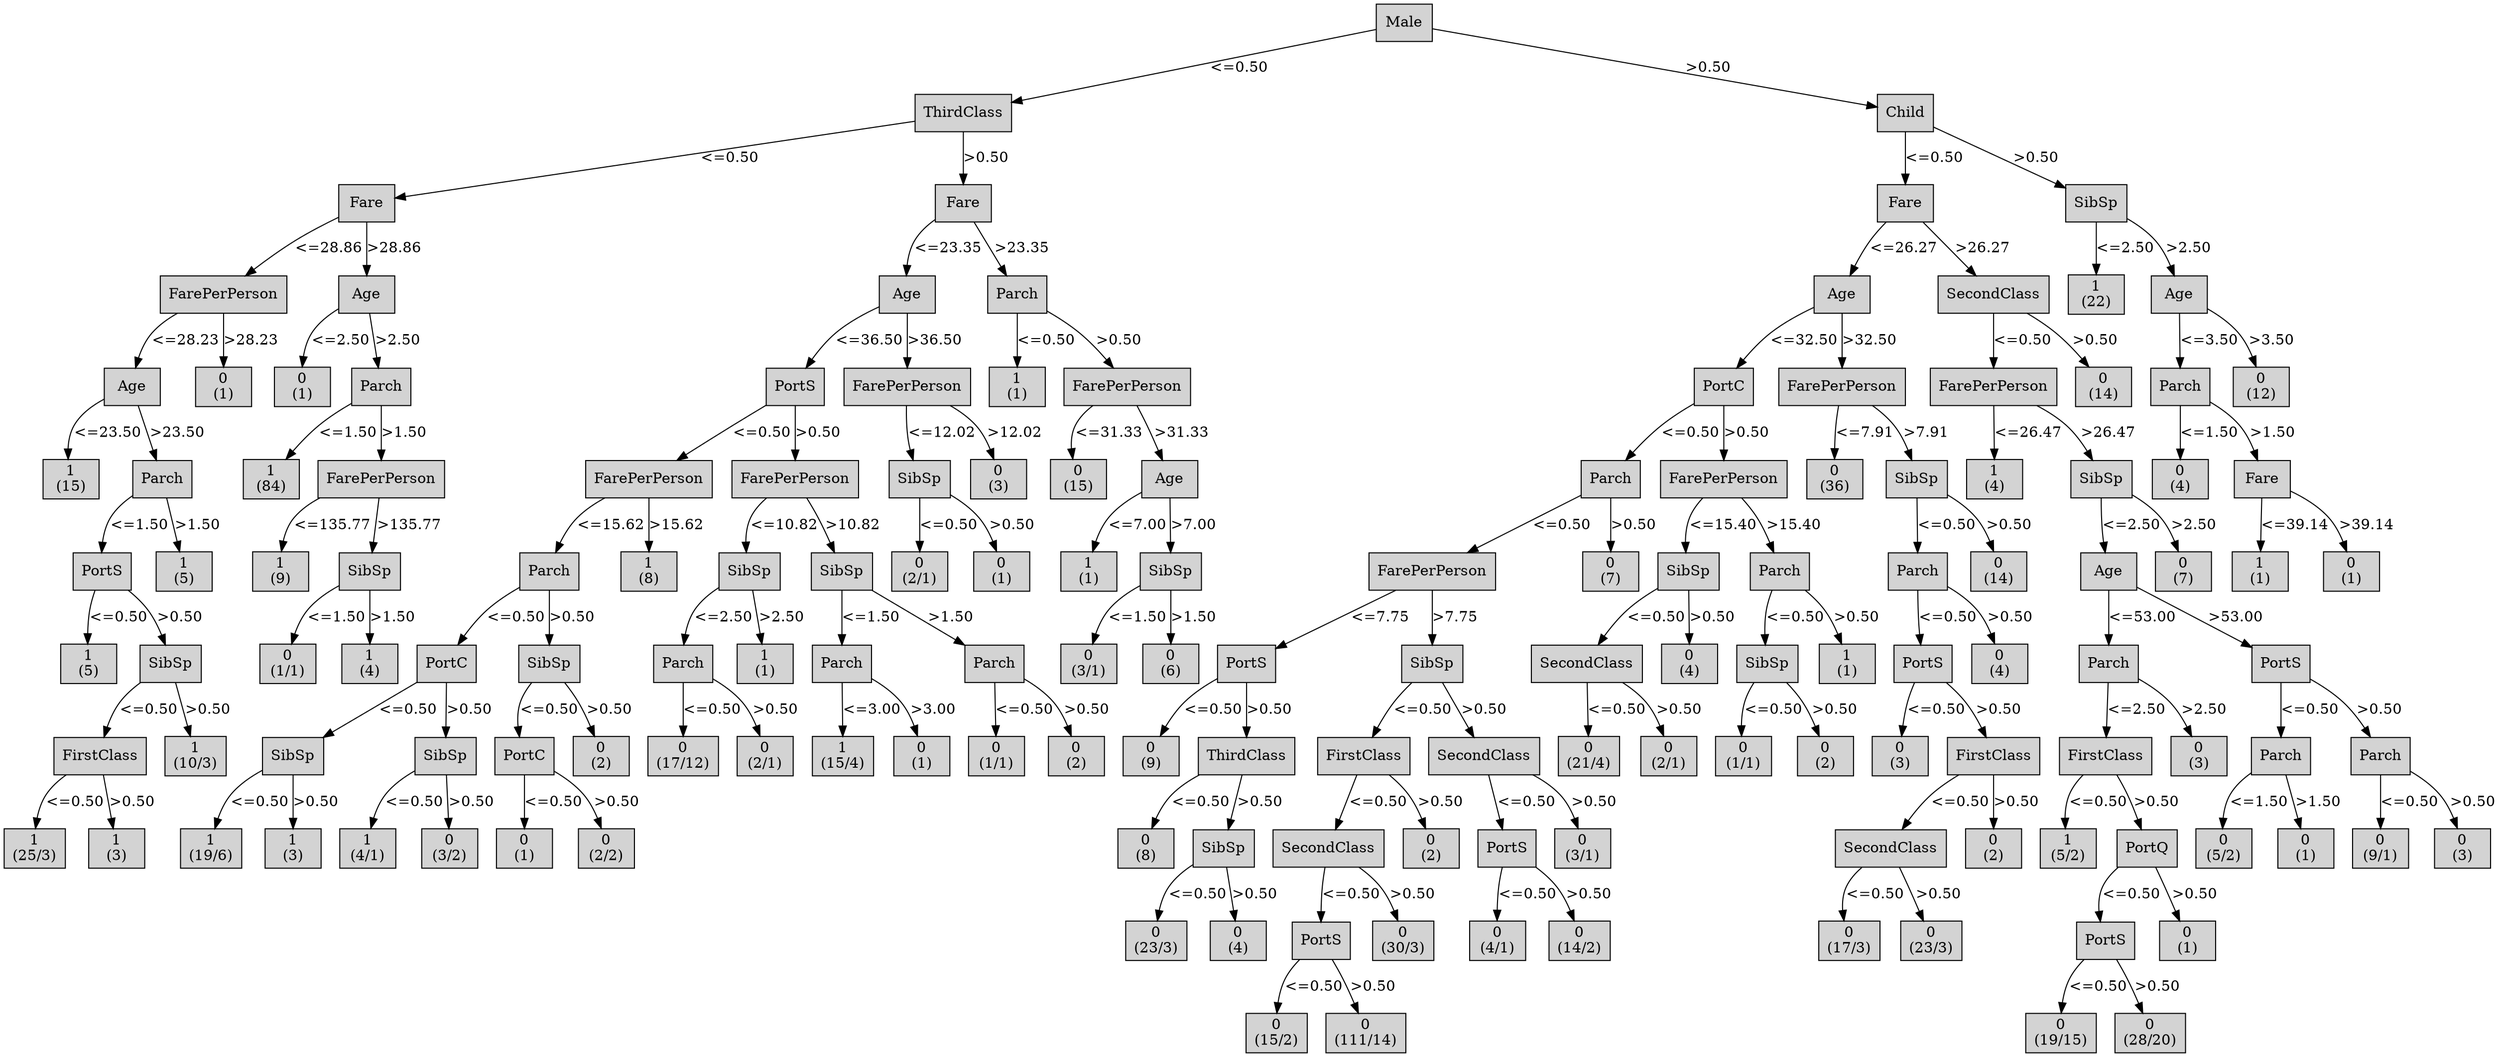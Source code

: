 digraph ID3_Tree {
"0" [shape=box, style=filled, label="Male
", weight=1]
"1" [shape=box, style=filled, label="ThirdClass
", weight=2]
0 -> 1 [ label = "<=0.50"];
"2" [shape=box, style=filled, label="Fare
", weight=3]
1 -> 2 [ label = "<=0.50"];
"3" [shape=box, style=filled, label="FarePerPerson
", weight=4]
2 -> 3 [ label = "<=28.86"];
"4" [shape=box, style=filled, label="Age
", weight=5]
3 -> 4 [ label = "<=28.23"];
"5" [shape=box, style=filled, label="1
(15)
", weight=6]
4 -> 5 [ label = "<=23.50"];
"6" [shape=box, style=filled, label="Parch
", weight=6]
4 -> 6 [ label = ">23.50"];
"7" [shape=box, style=filled, label="PortS
", weight=7]
6 -> 7 [ label = "<=1.50"];
"8" [shape=box, style=filled, label="1
(5)
", weight=8]
7 -> 8 [ label = "<=0.50"];
"9" [shape=box, style=filled, label="SibSp
", weight=8]
7 -> 9 [ label = ">0.50"];
"10" [shape=box, style=filled, label="FirstClass
", weight=9]
9 -> 10 [ label = "<=0.50"];
"11" [shape=box, style=filled, label="1
(25/3)
", weight=10]
10 -> 11 [ label = "<=0.50"];
"12" [shape=box, style=filled, label="1
(3)
", weight=10]
10 -> 12 [ label = ">0.50"];
"13" [shape=box, style=filled, label="1
(10/3)
", weight=9]
9 -> 13 [ label = ">0.50"];
"14" [shape=box, style=filled, label="1
(5)
", weight=7]
6 -> 14 [ label = ">1.50"];
"15" [shape=box, style=filled, label="0
(1)
", weight=5]
3 -> 15 [ label = ">28.23"];
"16" [shape=box, style=filled, label="Age
", weight=4]
2 -> 16 [ label = ">28.86"];
"17" [shape=box, style=filled, label="0
(1)
", weight=5]
16 -> 17 [ label = "<=2.50"];
"18" [shape=box, style=filled, label="Parch
", weight=5]
16 -> 18 [ label = ">2.50"];
"19" [shape=box, style=filled, label="1
(84)
", weight=6]
18 -> 19 [ label = "<=1.50"];
"20" [shape=box, style=filled, label="FarePerPerson
", weight=6]
18 -> 20 [ label = ">1.50"];
"21" [shape=box, style=filled, label="1
(9)
", weight=7]
20 -> 21 [ label = "<=135.77"];
"22" [shape=box, style=filled, label="SibSp
", weight=7]
20 -> 22 [ label = ">135.77"];
"23" [shape=box, style=filled, label="0
(1/1)
", weight=8]
22 -> 23 [ label = "<=1.50"];
"24" [shape=box, style=filled, label="1
(4)
", weight=8]
22 -> 24 [ label = ">1.50"];
"25" [shape=box, style=filled, label="Fare
", weight=3]
1 -> 25 [ label = ">0.50"];
"26" [shape=box, style=filled, label="Age
", weight=4]
25 -> 26 [ label = "<=23.35"];
"27" [shape=box, style=filled, label="PortS
", weight=5]
26 -> 27 [ label = "<=36.50"];
"28" [shape=box, style=filled, label="FarePerPerson
", weight=6]
27 -> 28 [ label = "<=0.50"];
"29" [shape=box, style=filled, label="Parch
", weight=7]
28 -> 29 [ label = "<=15.62"];
"30" [shape=box, style=filled, label="PortC
", weight=8]
29 -> 30 [ label = "<=0.50"];
"31" [shape=box, style=filled, label="SibSp
", weight=9]
30 -> 31 [ label = "<=0.50"];
"32" [shape=box, style=filled, label="1
(19/6)
", weight=10]
31 -> 32 [ label = "<=0.50"];
"33" [shape=box, style=filled, label="1
(3)
", weight=10]
31 -> 33 [ label = ">0.50"];
"34" [shape=box, style=filled, label="SibSp
", weight=9]
30 -> 34 [ label = ">0.50"];
"35" [shape=box, style=filled, label="1
(4/1)
", weight=10]
34 -> 35 [ label = "<=0.50"];
"36" [shape=box, style=filled, label="0
(3/2)
", weight=10]
34 -> 36 [ label = ">0.50"];
"37" [shape=box, style=filled, label="SibSp
", weight=8]
29 -> 37 [ label = ">0.50"];
"38" [shape=box, style=filled, label="PortC
", weight=9]
37 -> 38 [ label = "<=0.50"];
"39" [shape=box, style=filled, label="0
(1)
", weight=10]
38 -> 39 [ label = "<=0.50"];
"40" [shape=box, style=filled, label="0
(2/2)
", weight=10]
38 -> 40 [ label = ">0.50"];
"41" [shape=box, style=filled, label="0
(2)
", weight=9]
37 -> 41 [ label = ">0.50"];
"42" [shape=box, style=filled, label="1
(8)
", weight=7]
28 -> 42 [ label = ">15.62"];
"43" [shape=box, style=filled, label="FarePerPerson
", weight=6]
27 -> 43 [ label = ">0.50"];
"44" [shape=box, style=filled, label="SibSp
", weight=7]
43 -> 44 [ label = "<=10.82"];
"45" [shape=box, style=filled, label="Parch
", weight=8]
44 -> 45 [ label = "<=2.50"];
"46" [shape=box, style=filled, label="0
(17/12)
", weight=9]
45 -> 46 [ label = "<=0.50"];
"47" [shape=box, style=filled, label="0
(2/1)
", weight=9]
45 -> 47 [ label = ">0.50"];
"48" [shape=box, style=filled, label="1
(1)
", weight=8]
44 -> 48 [ label = ">2.50"];
"49" [shape=box, style=filled, label="SibSp
", weight=7]
43 -> 49 [ label = ">10.82"];
"50" [shape=box, style=filled, label="Parch
", weight=8]
49 -> 50 [ label = "<=1.50"];
"51" [shape=box, style=filled, label="1
(15/4)
", weight=9]
50 -> 51 [ label = "<=3.00"];
"52" [shape=box, style=filled, label="0
(1)
", weight=9]
50 -> 52 [ label = ">3.00"];
"53" [shape=box, style=filled, label="Parch
", weight=8]
49 -> 53 [ label = ">1.50"];
"54" [shape=box, style=filled, label="0
(1/1)
", weight=9]
53 -> 54 [ label = "<=0.50"];
"55" [shape=box, style=filled, label="0
(2)
", weight=9]
53 -> 55 [ label = ">0.50"];
"56" [shape=box, style=filled, label="FarePerPerson
", weight=5]
26 -> 56 [ label = ">36.50"];
"57" [shape=box, style=filled, label="SibSp
", weight=6]
56 -> 57 [ label = "<=12.02"];
"58" [shape=box, style=filled, label="0
(2/1)
", weight=7]
57 -> 58 [ label = "<=0.50"];
"59" [shape=box, style=filled, label="0
(1)
", weight=7]
57 -> 59 [ label = ">0.50"];
"60" [shape=box, style=filled, label="0
(3)
", weight=6]
56 -> 60 [ label = ">12.02"];
"61" [shape=box, style=filled, label="Parch
", weight=4]
25 -> 61 [ label = ">23.35"];
"62" [shape=box, style=filled, label="1
(1)
", weight=5]
61 -> 62 [ label = "<=0.50"];
"63" [shape=box, style=filled, label="FarePerPerson
", weight=5]
61 -> 63 [ label = ">0.50"];
"64" [shape=box, style=filled, label="0
(15)
", weight=6]
63 -> 64 [ label = "<=31.33"];
"65" [shape=box, style=filled, label="Age
", weight=6]
63 -> 65 [ label = ">31.33"];
"66" [shape=box, style=filled, label="1
(1)
", weight=7]
65 -> 66 [ label = "<=7.00"];
"67" [shape=box, style=filled, label="SibSp
", weight=7]
65 -> 67 [ label = ">7.00"];
"68" [shape=box, style=filled, label="0
(3/1)
", weight=8]
67 -> 68 [ label = "<=1.50"];
"69" [shape=box, style=filled, label="0
(6)
", weight=8]
67 -> 69 [ label = ">1.50"];
"70" [shape=box, style=filled, label="Child
", weight=2]
0 -> 70 [ label = ">0.50"];
"71" [shape=box, style=filled, label="Fare
", weight=3]
70 -> 71 [ label = "<=0.50"];
"72" [shape=box, style=filled, label="Age
", weight=4]
71 -> 72 [ label = "<=26.27"];
"73" [shape=box, style=filled, label="PortC
", weight=5]
72 -> 73 [ label = "<=32.50"];
"74" [shape=box, style=filled, label="Parch
", weight=6]
73 -> 74 [ label = "<=0.50"];
"75" [shape=box, style=filled, label="FarePerPerson
", weight=7]
74 -> 75 [ label = "<=0.50"];
"76" [shape=box, style=filled, label="PortS
", weight=8]
75 -> 76 [ label = "<=7.75"];
"77" [shape=box, style=filled, label="0
(9)
", weight=9]
76 -> 77 [ label = "<=0.50"];
"78" [shape=box, style=filled, label="ThirdClass
", weight=9]
76 -> 78 [ label = ">0.50"];
"79" [shape=box, style=filled, label="0
(8)
", weight=10]
78 -> 79 [ label = "<=0.50"];
"80" [shape=box, style=filled, label="SibSp
", weight=10]
78 -> 80 [ label = ">0.50"];
"81" [shape=box, style=filled, label="0
(23/3)
", weight=11]
80 -> 81 [ label = "<=0.50"];
"82" [shape=box, style=filled, label="0
(4)
", weight=11]
80 -> 82 [ label = ">0.50"];
"83" [shape=box, style=filled, label="SibSp
", weight=8]
75 -> 83 [ label = ">7.75"];
"84" [shape=box, style=filled, label="FirstClass
", weight=9]
83 -> 84 [ label = "<=0.50"];
"85" [shape=box, style=filled, label="SecondClass
", weight=10]
84 -> 85 [ label = "<=0.50"];
"86" [shape=box, style=filled, label="PortS
", weight=11]
85 -> 86 [ label = "<=0.50"];
"87" [shape=box, style=filled, label="0
(15/2)
", weight=12]
86 -> 87 [ label = "<=0.50"];
"88" [shape=box, style=filled, label="0
(111/14)
", weight=12]
86 -> 88 [ label = ">0.50"];
"89" [shape=box, style=filled, label="0
(30/3)
", weight=11]
85 -> 89 [ label = ">0.50"];
"90" [shape=box, style=filled, label="0
(2)
", weight=10]
84 -> 90 [ label = ">0.50"];
"91" [shape=box, style=filled, label="SecondClass
", weight=9]
83 -> 91 [ label = ">0.50"];
"92" [shape=box, style=filled, label="PortS
", weight=10]
91 -> 92 [ label = "<=0.50"];
"93" [shape=box, style=filled, label="0
(4/1)
", weight=11]
92 -> 93 [ label = "<=0.50"];
"94" [shape=box, style=filled, label="0
(14/2)
", weight=11]
92 -> 94 [ label = ">0.50"];
"95" [shape=box, style=filled, label="0
(3/1)
", weight=10]
91 -> 95 [ label = ">0.50"];
"96" [shape=box, style=filled, label="0
(7)
", weight=7]
74 -> 96 [ label = ">0.50"];
"97" [shape=box, style=filled, label="FarePerPerson
", weight=6]
73 -> 97 [ label = ">0.50"];
"98" [shape=box, style=filled, label="SibSp
", weight=7]
97 -> 98 [ label = "<=15.40"];
"99" [shape=box, style=filled, label="SecondClass
", weight=8]
98 -> 99 [ label = "<=0.50"];
"100" [shape=box, style=filled, label="0
(21/4)
", weight=9]
99 -> 100 [ label = "<=0.50"];
"101" [shape=box, style=filled, label="0
(2/1)
", weight=9]
99 -> 101 [ label = ">0.50"];
"102" [shape=box, style=filled, label="0
(4)
", weight=8]
98 -> 102 [ label = ">0.50"];
"103" [shape=box, style=filled, label="Parch
", weight=7]
97 -> 103 [ label = ">15.40"];
"104" [shape=box, style=filled, label="SibSp
", weight=8]
103 -> 104 [ label = "<=0.50"];
"105" [shape=box, style=filled, label="0
(1/1)
", weight=9]
104 -> 105 [ label = "<=0.50"];
"106" [shape=box, style=filled, label="0
(2)
", weight=9]
104 -> 106 [ label = ">0.50"];
"107" [shape=box, style=filled, label="1
(1)
", weight=8]
103 -> 107 [ label = ">0.50"];
"108" [shape=box, style=filled, label="FarePerPerson
", weight=5]
72 -> 108 [ label = ">32.50"];
"109" [shape=box, style=filled, label="0
(36)
", weight=6]
108 -> 109 [ label = "<=7.91"];
"110" [shape=box, style=filled, label="SibSp
", weight=6]
108 -> 110 [ label = ">7.91"];
"111" [shape=box, style=filled, label="Parch
", weight=7]
110 -> 111 [ label = "<=0.50"];
"112" [shape=box, style=filled, label="PortS
", weight=8]
111 -> 112 [ label = "<=0.50"];
"113" [shape=box, style=filled, label="0
(3)
", weight=9]
112 -> 113 [ label = "<=0.50"];
"114" [shape=box, style=filled, label="FirstClass
", weight=9]
112 -> 114 [ label = ">0.50"];
"115" [shape=box, style=filled, label="SecondClass
", weight=10]
114 -> 115 [ label = "<=0.50"];
"116" [shape=box, style=filled, label="0
(17/3)
", weight=11]
115 -> 116 [ label = "<=0.50"];
"117" [shape=box, style=filled, label="0
(23/3)
", weight=11]
115 -> 117 [ label = ">0.50"];
"118" [shape=box, style=filled, label="0
(2)
", weight=10]
114 -> 118 [ label = ">0.50"];
"119" [shape=box, style=filled, label="0
(4)
", weight=8]
111 -> 119 [ label = ">0.50"];
"120" [shape=box, style=filled, label="0
(14)
", weight=7]
110 -> 120 [ label = ">0.50"];
"121" [shape=box, style=filled, label="SecondClass
", weight=4]
71 -> 121 [ label = ">26.27"];
"122" [shape=box, style=filled, label="FarePerPerson
", weight=5]
121 -> 122 [ label = "<=0.50"];
"123" [shape=box, style=filled, label="1
(4)
", weight=6]
122 -> 123 [ label = "<=26.47"];
"124" [shape=box, style=filled, label="SibSp
", weight=6]
122 -> 124 [ label = ">26.47"];
"125" [shape=box, style=filled, label="Age
", weight=7]
124 -> 125 [ label = "<=2.50"];
"126" [shape=box, style=filled, label="Parch
", weight=8]
125 -> 126 [ label = "<=53.00"];
"127" [shape=box, style=filled, label="FirstClass
", weight=9]
126 -> 127 [ label = "<=2.50"];
"128" [shape=box, style=filled, label="1
(5/2)
", weight=10]
127 -> 128 [ label = "<=0.50"];
"129" [shape=box, style=filled, label="PortQ
", weight=10]
127 -> 129 [ label = ">0.50"];
"130" [shape=box, style=filled, label="PortS
", weight=11]
129 -> 130 [ label = "<=0.50"];
"131" [shape=box, style=filled, label="0
(19/15)
", weight=12]
130 -> 131 [ label = "<=0.50"];
"132" [shape=box, style=filled, label="0
(28/20)
", weight=12]
130 -> 132 [ label = ">0.50"];
"133" [shape=box, style=filled, label="0
(1)
", weight=11]
129 -> 133 [ label = ">0.50"];
"134" [shape=box, style=filled, label="0
(3)
", weight=9]
126 -> 134 [ label = ">2.50"];
"135" [shape=box, style=filled, label="PortS
", weight=8]
125 -> 135 [ label = ">53.00"];
"136" [shape=box, style=filled, label="Parch
", weight=9]
135 -> 136 [ label = "<=0.50"];
"137" [shape=box, style=filled, label="0
(5/2)
", weight=10]
136 -> 137 [ label = "<=1.50"];
"138" [shape=box, style=filled, label="0
(1)
", weight=10]
136 -> 138 [ label = ">1.50"];
"139" [shape=box, style=filled, label="Parch
", weight=9]
135 -> 139 [ label = ">0.50"];
"140" [shape=box, style=filled, label="0
(9/1)
", weight=10]
139 -> 140 [ label = "<=0.50"];
"141" [shape=box, style=filled, label="0
(3)
", weight=10]
139 -> 141 [ label = ">0.50"];
"142" [shape=box, style=filled, label="0
(7)
", weight=7]
124 -> 142 [ label = ">2.50"];
"143" [shape=box, style=filled, label="0
(14)
", weight=5]
121 -> 143 [ label = ">0.50"];
"144" [shape=box, style=filled, label="SibSp
", weight=3]
70 -> 144 [ label = ">0.50"];
"145" [shape=box, style=filled, label="1
(22)
", weight=4]
144 -> 145 [ label = "<=2.50"];
"146" [shape=box, style=filled, label="Age
", weight=4]
144 -> 146 [ label = ">2.50"];
"147" [shape=box, style=filled, label="Parch
", weight=5]
146 -> 147 [ label = "<=3.50"];
"148" [shape=box, style=filled, label="0
(4)
", weight=6]
147 -> 148 [ label = "<=1.50"];
"149" [shape=box, style=filled, label="Fare
", weight=6]
147 -> 149 [ label = ">1.50"];
"150" [shape=box, style=filled, label="1
(1)
", weight=7]
149 -> 150 [ label = "<=39.14"];
"151" [shape=box, style=filled, label="0
(1)
", weight=7]
149 -> 151 [ label = ">39.14"];
"152" [shape=box, style=filled, label="0
(12)
", weight=5]
146 -> 152 [ label = ">3.50"];
{rank=same; 0;};
{rank=same; 11;12;32;33;35;36;39;40;79;80;85;90;92;95;115;118;128;129;137;138;140;141;};
{rank=same; 81;82;86;89;93;94;116;117;130;133;};
{rank=same; 87;88;131;132;};
{rank=same; 1;70;};
{rank=same; 2;25;71;144;};
{rank=same; 3;16;26;61;72;121;145;146;};
{rank=same; 4;15;17;18;27;56;62;63;73;108;122;143;147;152;};
{rank=same; 5;6;19;20;28;43;57;60;64;65;74;97;109;110;123;124;148;149;};
{rank=same; 7;14;21;22;29;42;44;49;58;59;66;67;75;96;98;103;111;120;125;142;150;151;};
{rank=same; 8;9;23;24;30;37;45;48;50;53;68;69;76;83;99;102;104;107;112;119;126;135;};
{rank=same; 10;13;31;34;38;41;46;47;51;52;54;55;77;78;84;91;100;101;105;106;113;114;127;134;136;139;};
}